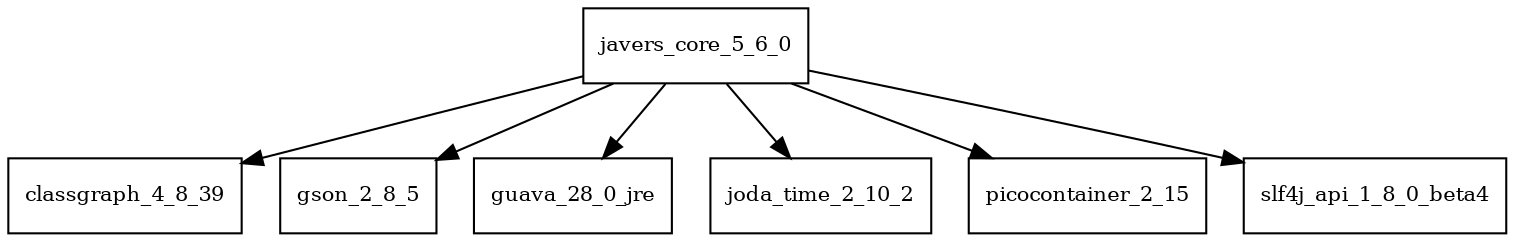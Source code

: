 digraph javers_core_5_6_0_dependencies {
  node [shape = box, fontsize=10.0];
  javers_core_5_6_0 -> classgraph_4_8_39;
  javers_core_5_6_0 -> gson_2_8_5;
  javers_core_5_6_0 -> guava_28_0_jre;
  javers_core_5_6_0 -> joda_time_2_10_2;
  javers_core_5_6_0 -> picocontainer_2_15;
  javers_core_5_6_0 -> slf4j_api_1_8_0_beta4;
}
